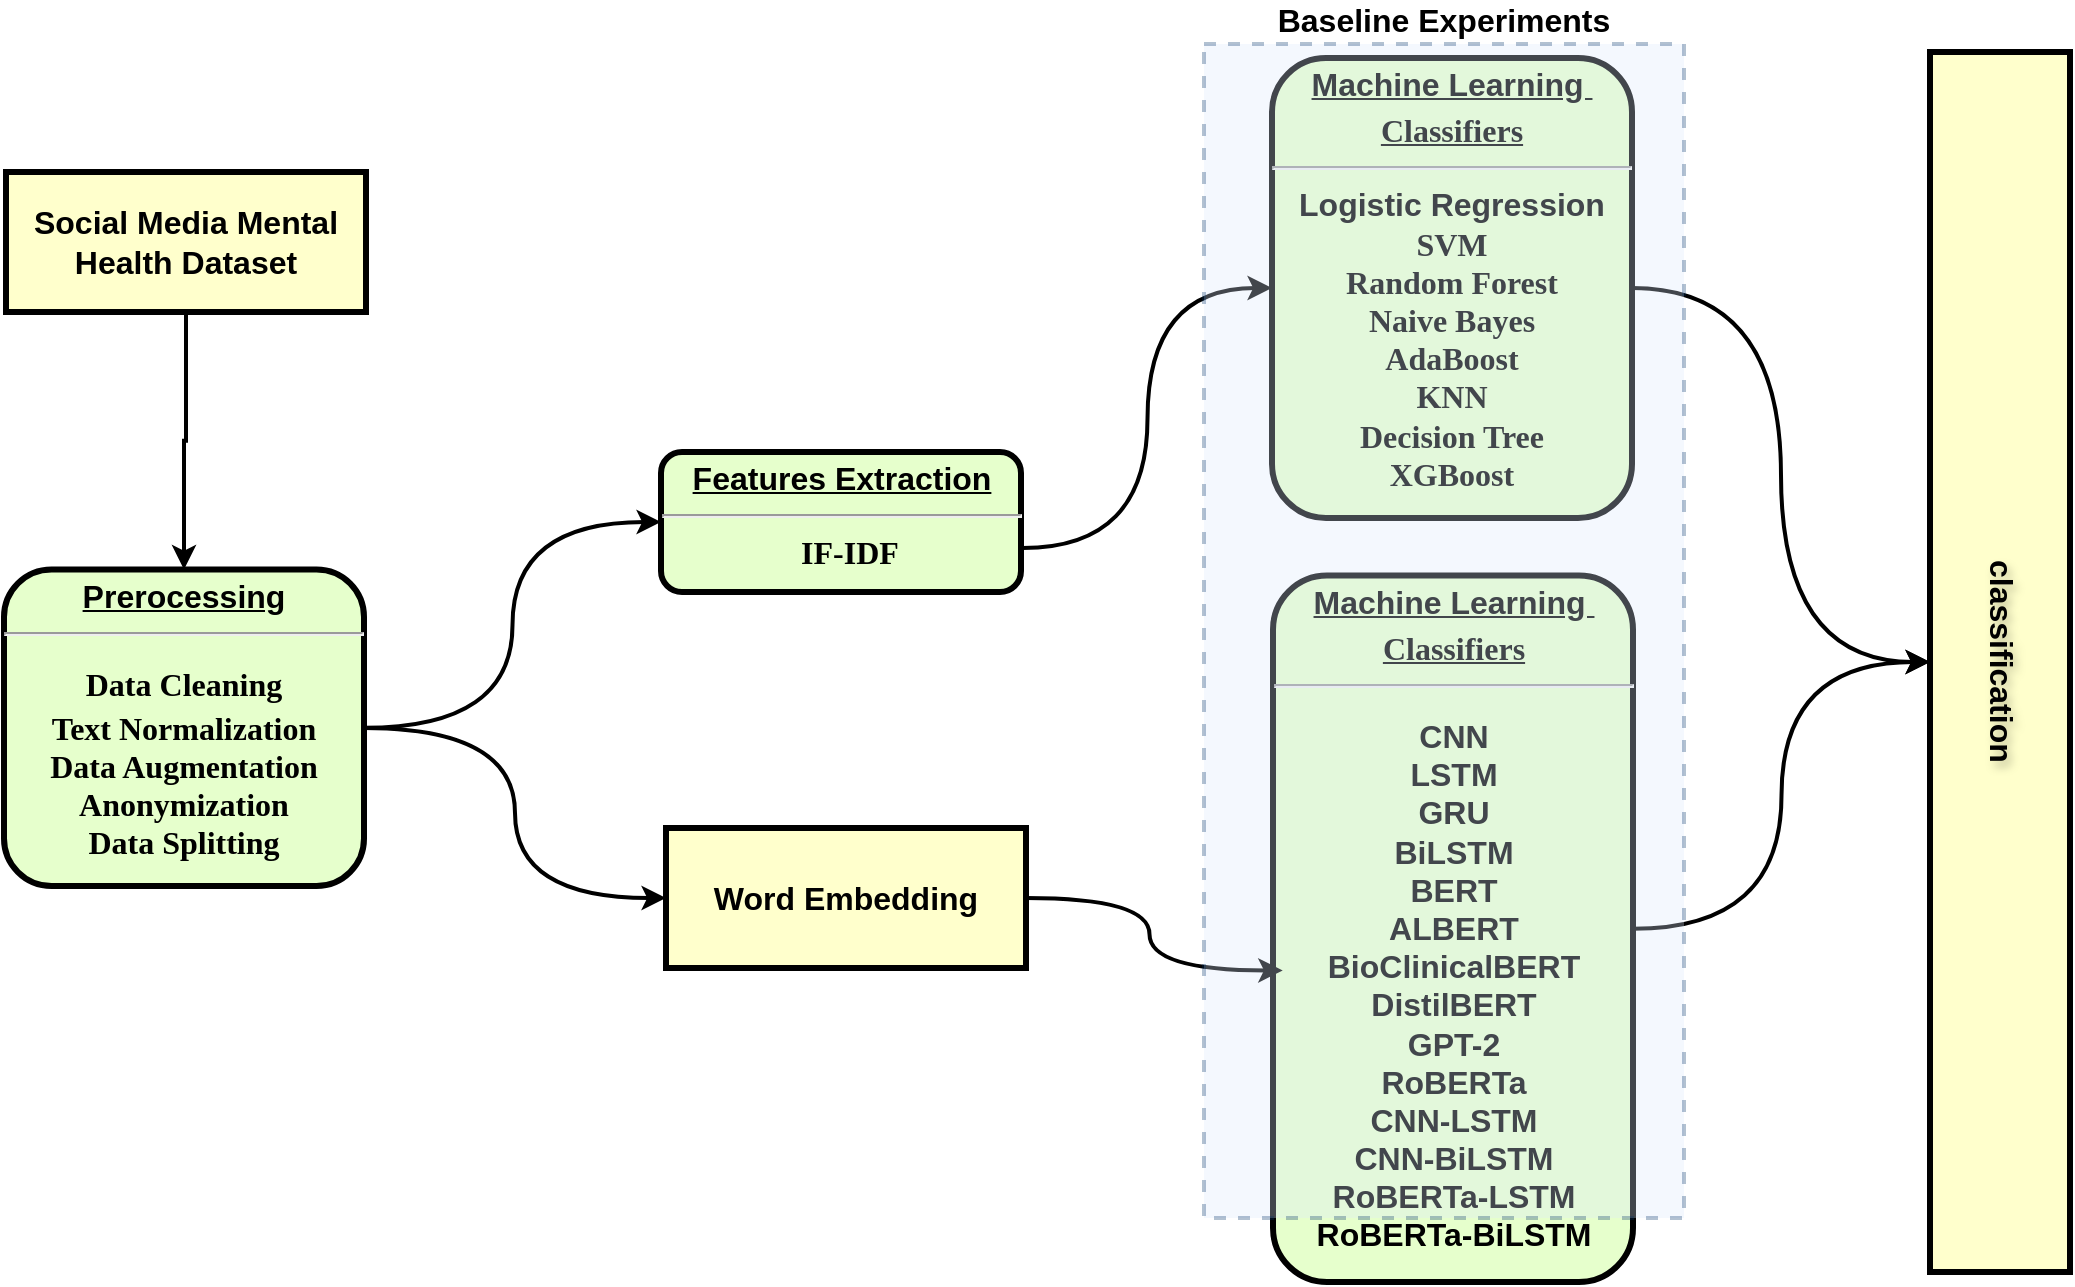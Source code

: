 <mxfile version="24.7.6" pages="2">
  <diagram name="Page-1" id="c7558073-3199-34d8-9f00-42111426c3f3">
    <mxGraphModel dx="2409" dy="4264" grid="1" gridSize="10" guides="1" tooltips="1" connect="1" arrows="1" fold="1" page="1" pageScale="1" pageWidth="826" pageHeight="1169" background="none" math="0" shadow="0">
      <root>
        <mxCell id="0" />
        <mxCell id="1" parent="0" />
        <mxCell id="sLRV9vYnDIUPVNr7N1KM-106" style="edgeStyle=orthogonalEdgeStyle;rounded=0;orthogonalLoop=1;jettySize=auto;html=1;verticalAlign=top;strokeWidth=2;strokeColor=#000000;" edge="1" parent="1" source="sLRV9vYnDIUPVNr7N1KM-96" target="sLRV9vYnDIUPVNr7N1KM-97">
          <mxGeometry relative="1" as="geometry" />
        </mxCell>
        <mxCell id="sLRV9vYnDIUPVNr7N1KM-96" value="Social Media Mental Health Dataset" style="whiteSpace=wrap;align=center;verticalAlign=middle;fontStyle=1;strokeWidth=3;fillColor=#FFFFCC;fontSize=16;fontFamily=Helvetica;" vertex="1" parent="1">
          <mxGeometry x="-789" y="-3390" width="180" height="70" as="geometry" />
        </mxCell>
        <mxCell id="sLRV9vYnDIUPVNr7N1KM-108" style="edgeStyle=orthogonalEdgeStyle;rounded=0;orthogonalLoop=1;jettySize=auto;html=1;exitX=1;exitY=0.5;exitDx=0;exitDy=0;entryX=0;entryY=0.5;entryDx=0;entryDy=0;curved=1;strokeWidth=2;" edge="1" parent="1" source="sLRV9vYnDIUPVNr7N1KM-97" target="sLRV9vYnDIUPVNr7N1KM-98">
          <mxGeometry relative="1" as="geometry" />
        </mxCell>
        <mxCell id="sLRV9vYnDIUPVNr7N1KM-109" style="edgeStyle=orthogonalEdgeStyle;rounded=0;orthogonalLoop=1;jettySize=auto;html=1;entryX=0;entryY=0.5;entryDx=0;entryDy=0;curved=1;strokeWidth=2;" edge="1" parent="1" source="sLRV9vYnDIUPVNr7N1KM-97" target="sLRV9vYnDIUPVNr7N1KM-103">
          <mxGeometry relative="1" as="geometry" />
        </mxCell>
        <mxCell id="sLRV9vYnDIUPVNr7N1KM-97" value="&lt;p style=&quot;margin: 4px 0px 0px; text-align: center; text-decoration: underline; font-size: 16px;&quot;&gt;&lt;strong style=&quot;font-size: 16px;&quot;&gt;&lt;font face=&quot;Helvetica&quot;&gt;Prerocessing&lt;br style=&quot;font-size: 16px;&quot;&gt;&lt;/font&gt;&lt;/strong&gt;&lt;/p&gt;&lt;hr style=&quot;font-size: 16px;&quot;&gt;&lt;h4 style=&quot;margin-top: 11pt; margin-bottom: 2pt; font-size: 16px;&quot;&gt;&lt;font face=&quot;jxqruCleWa-Uz67P-Egc&quot; style=&quot;font-size: 16px;&quot;&gt;&lt;span style=&quot;font-size: 16px;&quot; dir=&quot;LTR&quot;&gt;Data Cleaning&lt;/span&gt;&lt;span style=&quot;font-size: 16px;&quot;&gt;&lt;/span&gt;&lt;/font&gt;&lt;/h4&gt;&lt;div style=&quot;font-size: 16px;&quot;&gt;&lt;span style=&quot;font-size: 16px;&quot; dir=&quot;LTR&quot;&gt;&lt;font face=&quot;jxqruCleWa-Uz67P-Egc&quot; style=&quot;font-size: 16px;&quot;&gt;Text Normalization&lt;/font&gt;&lt;/span&gt;&lt;/div&gt;&lt;div style=&quot;font-size: 16px;&quot;&gt;&lt;span style=&quot;background-color: initial; font-size: 16px;&quot;&gt;&lt;font face=&quot;jxqruCleWa-Uz67P-Egc&quot; style=&quot;font-size: 16px;&quot;&gt;Data Augmentation&lt;/font&gt;&lt;/span&gt;&lt;/div&gt;&lt;div style=&quot;font-size: 16px;&quot;&gt;&lt;span style=&quot;background-color: initial; font-size: 16px;&quot;&gt;&lt;font face=&quot;jxqruCleWa-Uz67P-Egc&quot; style=&quot;font-size: 16px;&quot;&gt;Anonymization&lt;/font&gt;&lt;/span&gt;&lt;/div&gt;&lt;div style=&quot;font-size: 16px;&quot;&gt;&lt;span style=&quot;background-color: initial; font-size: 16px;&quot;&gt;&lt;font face=&quot;jxqruCleWa-Uz67P-Egc&quot; style=&quot;font-size: 16px;&quot;&gt;Data Splitting&lt;/font&gt;&lt;/span&gt;&lt;/div&gt;&lt;div style=&quot;font-size: 16px;&quot;&gt;&lt;span style=&quot;font-size: 16px; font-family: &amp;quot;Times New Roman&amp;quot;; background-color: initial;&quot;&gt;&lt;br style=&quot;font-size: 16px;&quot;&gt;&lt;/span&gt;&lt;/div&gt;" style="verticalAlign=middle;align=center;overflow=fill;fontSize=16;fontFamily=Helvetica;html=1;rounded=1;fontStyle=1;strokeWidth=3;fillColor=#E6FFCC" vertex="1" parent="1">
          <mxGeometry x="-790" y="-3191.25" width="180" height="158.25" as="geometry" />
        </mxCell>
        <mxCell id="sLRV9vYnDIUPVNr7N1KM-110" style="edgeStyle=orthogonalEdgeStyle;rounded=0;orthogonalLoop=1;jettySize=auto;html=1;exitX=1;exitY=0.5;exitDx=0;exitDy=0;entryX=0;entryY=0.5;entryDx=0;entryDy=0;curved=1;strokeWidth=2;" edge="1" parent="1" target="sLRV9vYnDIUPVNr7N1KM-100">
          <mxGeometry relative="1" as="geometry">
            <mxPoint x="-281.5" y="-3202" as="sourcePoint" />
          </mxGeometry>
        </mxCell>
        <mxCell id="sLRV9vYnDIUPVNr7N1KM-98" value="&lt;p style=&quot;margin: 4px 0px 0px; text-align: center; text-decoration: underline; font-size: 16px;&quot;&gt;&lt;strong style=&quot;font-size: 16px;&quot;&gt;&lt;font face=&quot;Helvetica&quot;&gt;Features Extraction&lt;/font&gt;&lt;/strong&gt;&lt;/p&gt;&lt;hr style=&quot;font-size: 16px;&quot;&gt;&lt;p style=&quot;margin: 0px 0px 0px 8px; font-size: 16px;&quot;&gt;&lt;font face=&quot;DqDdRKLvFF2xLu6nzbZL&quot;&gt;IF-IDF&lt;/font&gt;&lt;/p&gt;" style="verticalAlign=middle;align=center;overflow=fill;fontSize=16;fontFamily=Helvetica;html=1;rounded=1;fontStyle=1;strokeWidth=3;fillColor=#E6FFCC" vertex="1" parent="1">
          <mxGeometry x="-461.5" y="-3250" width="180" height="70" as="geometry" />
        </mxCell>
        <mxCell id="sLRV9vYnDIUPVNr7N1KM-116" style="edgeStyle=orthogonalEdgeStyle;rounded=0;orthogonalLoop=1;jettySize=auto;html=1;exitX=1;exitY=0.5;exitDx=0;exitDy=0;entryX=0.5;entryY=1;entryDx=0;entryDy=0;curved=1;strokeWidth=2;" edge="1" parent="1" source="sLRV9vYnDIUPVNr7N1KM-100" target="sLRV9vYnDIUPVNr7N1KM-104">
          <mxGeometry relative="1" as="geometry" />
        </mxCell>
        <mxCell id="sLRV9vYnDIUPVNr7N1KM-100" value="&lt;p style=&quot;margin: 4px 0px 0px; text-decoration: underline; font-size: 16px;&quot;&gt;&lt;font face=&quot;Helvetica&quot;&gt;Machine Learning&amp;nbsp;&lt;/font&gt;&lt;/p&gt;&lt;p style=&quot;margin: 4px 0px 0px; text-decoration: underline; font-size: 16px;&quot;&gt;&lt;font face=&quot;r1QTL9zH0StNO05adeCt&quot;&gt;Classifiers&lt;/font&gt;&lt;/p&gt;&lt;hr style=&quot;font-size: 16px;&quot;&gt;&lt;div style=&quot;font-size: 16px;&quot;&gt;&lt;font face=&quot;Helvetica&quot; style=&quot;font-size: 16px;&quot;&gt;Logistic Regression&lt;/font&gt;&lt;/div&gt;&lt;div style=&quot;font-size: 16px;&quot;&gt;&lt;font face=&quot;Jhj7KMNMLrSjtNdsGEg8&quot; style=&quot;font-size: 16px;&quot;&gt;SVM&lt;/font&gt;&lt;/div&gt;&lt;div style=&quot;font-size: 16px;&quot;&gt;&lt;font face=&quot;Jhj7KMNMLrSjtNdsGEg8&quot; style=&quot;font-size: 16px;&quot;&gt;Random Forest&lt;/font&gt;&lt;/div&gt;&lt;div style=&quot;font-size: 16px;&quot;&gt;&lt;font face=&quot;Jhj7KMNMLrSjtNdsGEg8&quot; style=&quot;font-size: 16px;&quot;&gt;Naive Bayes&lt;/font&gt;&lt;/div&gt;&lt;div style=&quot;font-size: 16px;&quot;&gt;&lt;font face=&quot;Jhj7KMNMLrSjtNdsGEg8&quot; style=&quot;font-size: 16px;&quot;&gt;AdaBoost&lt;/font&gt;&lt;/div&gt;&lt;div style=&quot;font-size: 16px;&quot;&gt;&lt;font face=&quot;Jhj7KMNMLrSjtNdsGEg8&quot; style=&quot;font-size: 16px;&quot;&gt;KNN&lt;/font&gt;&lt;/div&gt;&lt;div style=&quot;font-size: 16px;&quot;&gt;&lt;font face=&quot;Jhj7KMNMLrSjtNdsGEg8&quot; style=&quot;font-size: 16px;&quot;&gt;Decision Tree&lt;/font&gt;&lt;/div&gt;&lt;div style=&quot;font-size: 16px;&quot;&gt;&lt;font face=&quot;Jhj7KMNMLrSjtNdsGEg8&quot; style=&quot;font-size: 16px;&quot;&gt;XGBoost&lt;/font&gt;&lt;/div&gt;" style="verticalAlign=middle;align=center;overflow=fill;fontSize=16;fontFamily=Helvetica;html=1;rounded=1;fontStyle=1;strokeWidth=3;fillColor=#E6FFCC" vertex="1" parent="1">
          <mxGeometry x="-156" y="-3447" width="180" height="230" as="geometry" />
        </mxCell>
        <mxCell id="sLRV9vYnDIUPVNr7N1KM-115" style="edgeStyle=orthogonalEdgeStyle;rounded=0;orthogonalLoop=1;jettySize=auto;html=1;exitX=1;exitY=0.5;exitDx=0;exitDy=0;strokeWidth=2;curved=1;entryX=0.5;entryY=1;entryDx=0;entryDy=0;" edge="1" parent="1" source="sLRV9vYnDIUPVNr7N1KM-101" target="sLRV9vYnDIUPVNr7N1KM-104">
          <mxGeometry relative="1" as="geometry">
            <mxPoint x="113" y="-3140" as="targetPoint" />
          </mxGeometry>
        </mxCell>
        <mxCell id="sLRV9vYnDIUPVNr7N1KM-101" value="&lt;p style=&quot;text-decoration-line: underline; margin: 4px 0px 0px; font-size: 16px;&quot;&gt;&lt;font face=&quot;Helvetica&quot; style=&quot;font-size: 16px;&quot;&gt;Machine Learning&amp;nbsp;&lt;/font&gt;&lt;/p&gt;&lt;p style=&quot;text-decoration-line: underline; margin: 4px 0px 0px; font-size: 16px;&quot;&gt;&lt;font face=&quot;hfR8AvPXIUC468f-BFwY&quot; style=&quot;font-size: 16px;&quot;&gt;Classifiers&lt;/font&gt;&lt;/p&gt;&lt;hr style=&quot;font-size: 16px;&quot;&gt;&lt;p style=&quot;margin-top: 11pt; margin-bottom: 2pt; font-size: 16px;&quot;&gt;&lt;font face=&quot;Helvetica&quot; style=&quot;font-size: 16px;&quot;&gt;&lt;font style=&quot;font-size: 16px;&quot;&gt;CNN&lt;br style=&quot;font-size: 16px;&quot;&gt;&lt;/font&gt;&lt;font style=&quot;font-size: 16px;&quot;&gt;LSTM&lt;br style=&quot;font-size: 16px;&quot;&gt;&lt;/font&gt;&lt;font style=&quot;font-size: 16px;&quot;&gt;GRU&lt;br style=&quot;font-size: 16px;&quot;&gt;&lt;/font&gt;&lt;font style=&quot;font-size: 16px;&quot;&gt;BiLSTM&lt;br style=&quot;font-size: 16px;&quot;&gt;&lt;/font&gt;&lt;font style=&quot;font-size: 16px;&quot;&gt;BERT&lt;br style=&quot;font-size: 16px;&quot;&gt;&lt;/font&gt;&lt;font style=&quot;font-size: 16px;&quot;&gt;ALBERT&lt;br style=&quot;font-size: 16px;&quot;&gt;&lt;/font&gt;&lt;font style=&quot;font-size: 16px;&quot;&gt;BioClinicalBERT&lt;br style=&quot;font-size: 16px;&quot;&gt;&lt;/font&gt;&lt;font style=&quot;font-size: 16px;&quot;&gt;DistilBERT&lt;br style=&quot;font-size: 16px;&quot;&gt;&lt;/font&gt;&lt;font style=&quot;font-size: 16px;&quot;&gt;GPT-2&lt;br style=&quot;font-size: 16px;&quot;&gt;&lt;/font&gt;&lt;font style=&quot;font-size: 16px;&quot;&gt;RoBERTa&lt;br style=&quot;font-size: 16px;&quot;&gt;&lt;/font&gt;&lt;font style=&quot;font-size: 16px;&quot;&gt;CNN-LSTM&lt;br style=&quot;font-size: 16px;&quot;&gt;&lt;/font&gt;&lt;font style=&quot;font-size: 16px;&quot;&gt;CNN-BiLSTM&lt;br style=&quot;font-size: 16px;&quot;&gt;&lt;/font&gt;&lt;font style=&quot;font-size: 16px;&quot;&gt;RoBERTa-LSTM&lt;br style=&quot;font-size: 16px;&quot;&gt;&lt;/font&gt;&lt;font style=&quot;font-size: 16px;&quot;&gt;RoBERTa-BiLSTM&lt;/font&gt;&lt;/font&gt;&lt;/p&gt;" style="verticalAlign=middle;align=center;overflow=fill;fontSize=16;fontFamily=Helvetica;html=1;rounded=1;fontStyle=1;strokeWidth=3;fillColor=#E6FFCC" vertex="1" parent="1">
          <mxGeometry x="-155.5" y="-3188.25" width="180" height="353.25" as="geometry" />
        </mxCell>
        <mxCell id="sLRV9vYnDIUPVNr7N1KM-103" value="Word Embedding" style="whiteSpace=wrap;align=center;verticalAlign=middle;fontStyle=1;strokeWidth=3;fillColor=#FFFFCC;fontSize=16;fontFamily=Helvetica;" vertex="1" parent="1">
          <mxGeometry x="-459" y="-3062" width="180" height="70" as="geometry" />
        </mxCell>
        <mxCell id="sLRV9vYnDIUPVNr7N1KM-104" value="classification" style="whiteSpace=wrap;align=center;verticalAlign=middle;fontStyle=1;strokeWidth=3;fillColor=#FFFFCC;flipV=0;direction=south;textShadow=1;textDirection=vertical-lr;fontFamily=Helvetica;fontSize=16;horizontal=1;spacingTop=0;spacing=2;" vertex="1" parent="1">
          <mxGeometry x="173" y="-3450" width="70" height="610" as="geometry" />
        </mxCell>
        <mxCell id="sLRV9vYnDIUPVNr7N1KM-111" style="edgeStyle=orthogonalEdgeStyle;rounded=0;orthogonalLoop=1;jettySize=auto;html=1;exitX=1;exitY=0.5;exitDx=0;exitDy=0;entryX=0.027;entryY=0.559;entryDx=0;entryDy=0;entryPerimeter=0;curved=1;strokeWidth=2;" edge="1" parent="1" source="sLRV9vYnDIUPVNr7N1KM-103" target="sLRV9vYnDIUPVNr7N1KM-101">
          <mxGeometry relative="1" as="geometry">
            <mxPoint x="-279" y="-3032" as="sourcePoint" />
          </mxGeometry>
        </mxCell>
        <mxCell id="sLRV9vYnDIUPVNr7N1KM-120" value="&lt;b style=&quot;font-size: 16px;&quot;&gt;Baseline Experiments&lt;/b&gt;" style="rounded=0;whiteSpace=wrap;html=1;opacity=30;fillColor=#dae8fc;strokeColor=#003366;labelPosition=center;verticalLabelPosition=top;align=center;verticalAlign=bottom;dashed=1;strokeWidth=2;fontSize=16;" vertex="1" parent="1">
          <mxGeometry x="-190" y="-3454" width="240" height="587" as="geometry" />
        </mxCell>
      </root>
    </mxGraphModel>
  </diagram>
  <diagram id="weMC3NWwD920zMSXUdQO" name="第 2 页">
    <mxGraphModel dx="1290" dy="580" grid="0" gridSize="10" guides="1" tooltips="1" connect="1" arrows="1" fold="1" page="0" pageScale="1" pageWidth="827" pageHeight="1169" math="0" shadow="0">
      <root>
        <mxCell id="0" />
        <mxCell id="1" parent="0" />
      </root>
    </mxGraphModel>
  </diagram>
</mxfile>
